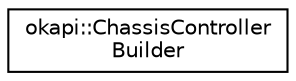 digraph "Graphical Class Hierarchy"
{
 // LATEX_PDF_SIZE
  edge [fontname="Helvetica",fontsize="10",labelfontname="Helvetica",labelfontsize="10"];
  node [fontname="Helvetica",fontsize="10",shape=record];
  rankdir="LR";
  Node0 [label="okapi::ChassisController\lBuilder",height=0.2,width=0.4,color="black", fillcolor="white", style="filled",URL="$classokapi_1_1ChassisControllerBuilder.html",tooltip=" "];
}
